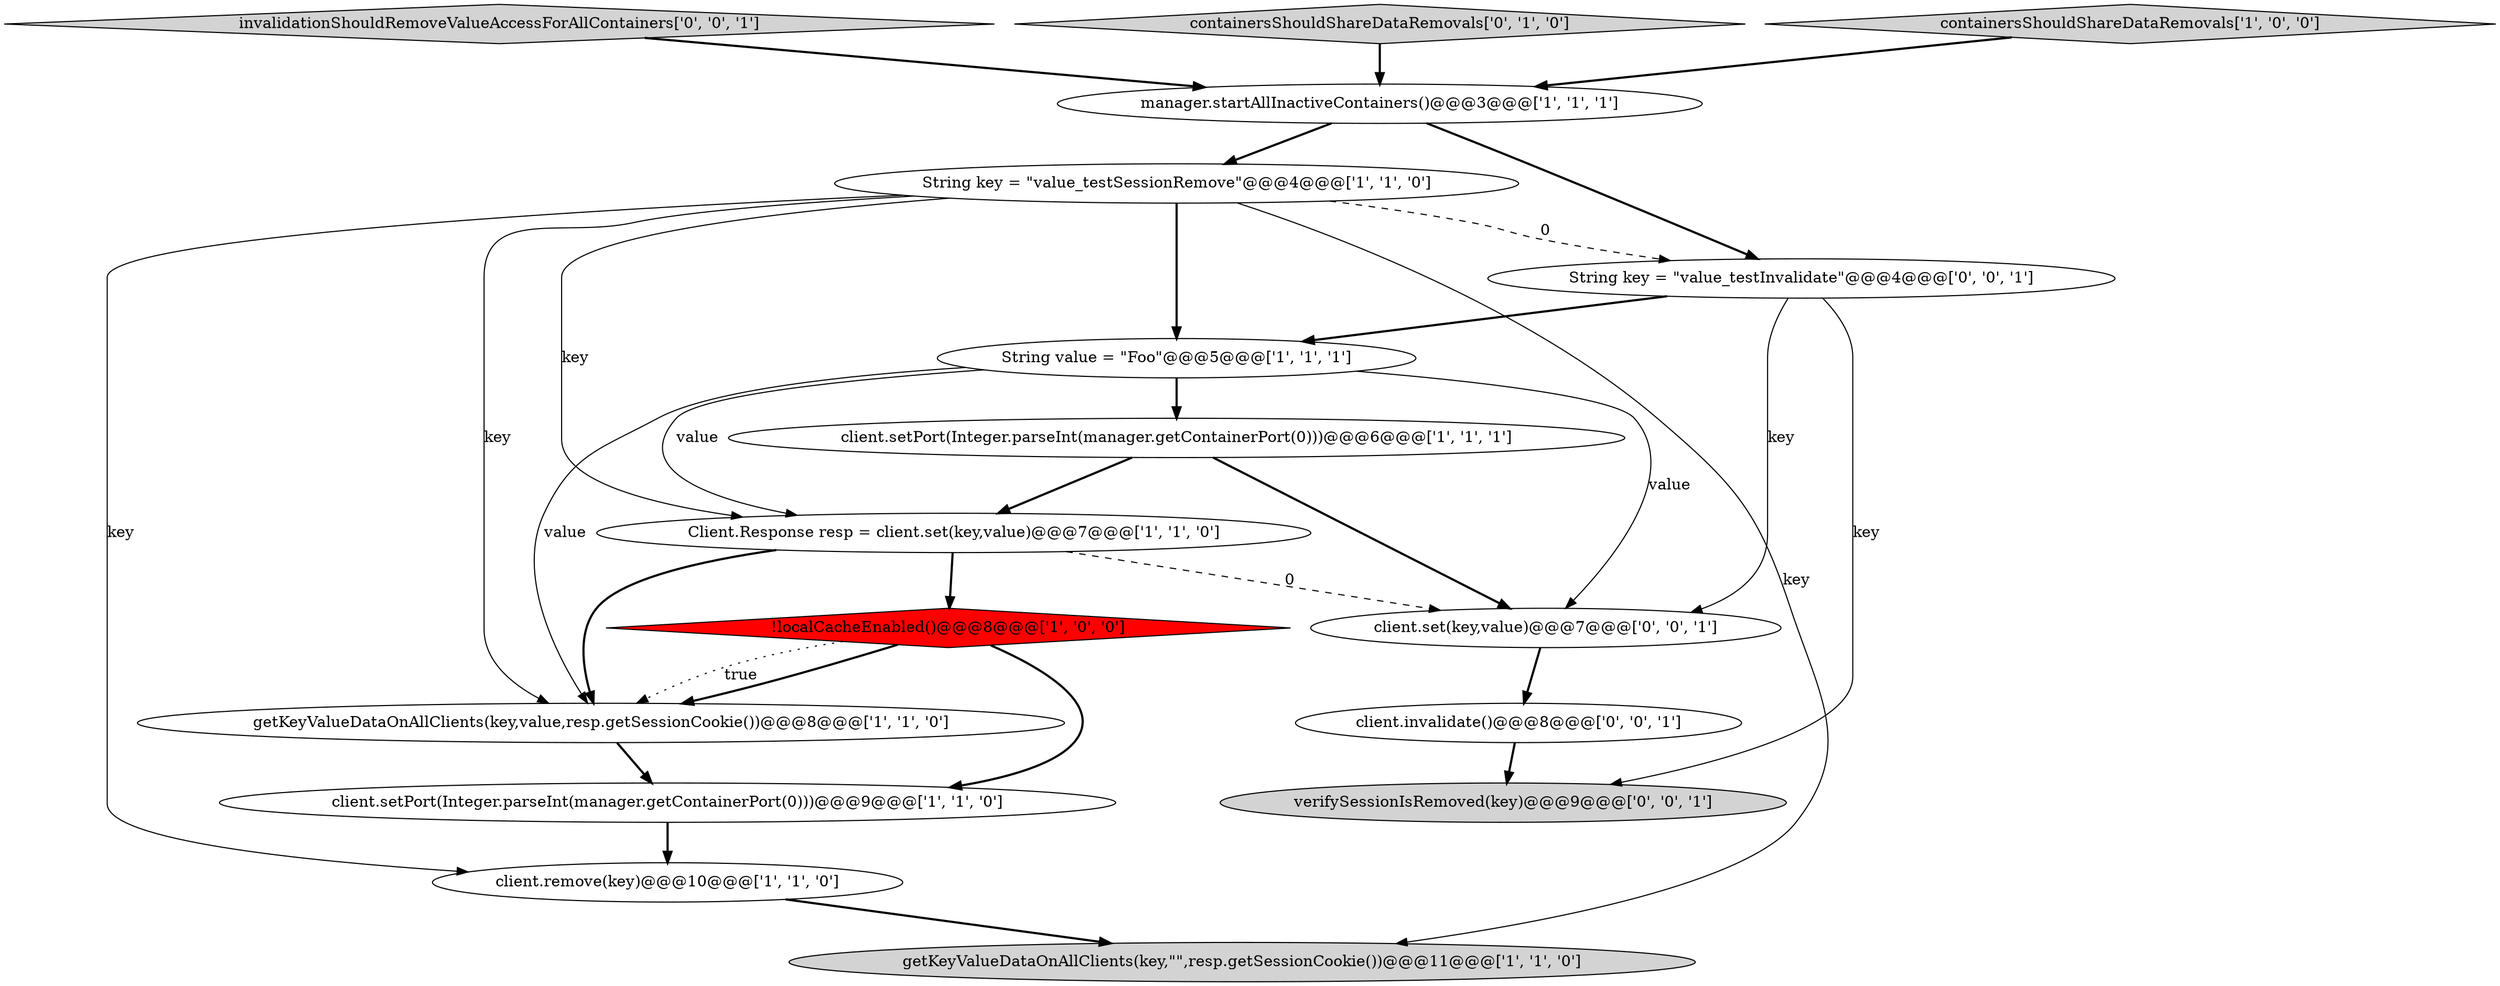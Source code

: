 digraph {
3 [style = filled, label = "getKeyValueDataOnAllClients(key,value,resp.getSessionCookie())@@@8@@@['1', '1', '0']", fillcolor = white, shape = ellipse image = "AAA0AAABBB1BBB"];
2 [style = filled, label = "String key = \"value_testSessionRemove\"@@@4@@@['1', '1', '0']", fillcolor = white, shape = ellipse image = "AAA0AAABBB1BBB"];
13 [style = filled, label = "invalidationShouldRemoveValueAccessForAllContainers['0', '0', '1']", fillcolor = lightgray, shape = diamond image = "AAA0AAABBB3BBB"];
4 [style = filled, label = "client.setPort(Integer.parseInt(manager.getContainerPort(0)))@@@6@@@['1', '1', '1']", fillcolor = white, shape = ellipse image = "AAA0AAABBB1BBB"];
10 [style = filled, label = "manager.startAllInactiveContainers()@@@3@@@['1', '1', '1']", fillcolor = white, shape = ellipse image = "AAA0AAABBB1BBB"];
9 [style = filled, label = "String value = \"Foo\"@@@5@@@['1', '1', '1']", fillcolor = white, shape = ellipse image = "AAA0AAABBB1BBB"];
16 [style = filled, label = "String key = \"value_testInvalidate\"@@@4@@@['0', '0', '1']", fillcolor = white, shape = ellipse image = "AAA0AAABBB3BBB"];
5 [style = filled, label = "!localCacheEnabled()@@@8@@@['1', '0', '0']", fillcolor = red, shape = diamond image = "AAA1AAABBB1BBB"];
11 [style = filled, label = "containersShouldShareDataRemovals['0', '1', '0']", fillcolor = lightgray, shape = diamond image = "AAA0AAABBB2BBB"];
0 [style = filled, label = "getKeyValueDataOnAllClients(key,\"\",resp.getSessionCookie())@@@11@@@['1', '1', '0']", fillcolor = lightgray, shape = ellipse image = "AAA0AAABBB1BBB"];
1 [style = filled, label = "Client.Response resp = client.set(key,value)@@@7@@@['1', '1', '0']", fillcolor = white, shape = ellipse image = "AAA0AAABBB1BBB"];
15 [style = filled, label = "client.invalidate()@@@8@@@['0', '0', '1']", fillcolor = white, shape = ellipse image = "AAA0AAABBB3BBB"];
14 [style = filled, label = "verifySessionIsRemoved(key)@@@9@@@['0', '0', '1']", fillcolor = lightgray, shape = ellipse image = "AAA0AAABBB3BBB"];
12 [style = filled, label = "client.set(key,value)@@@7@@@['0', '0', '1']", fillcolor = white, shape = ellipse image = "AAA0AAABBB3BBB"];
6 [style = filled, label = "client.setPort(Integer.parseInt(manager.getContainerPort(0)))@@@9@@@['1', '1', '0']", fillcolor = white, shape = ellipse image = "AAA0AAABBB1BBB"];
8 [style = filled, label = "containersShouldShareDataRemovals['1', '0', '0']", fillcolor = lightgray, shape = diamond image = "AAA0AAABBB1BBB"];
7 [style = filled, label = "client.remove(key)@@@10@@@['1', '1', '0']", fillcolor = white, shape = ellipse image = "AAA0AAABBB1BBB"];
1->5 [style = bold, label=""];
5->3 [style = bold, label=""];
13->10 [style = bold, label=""];
8->10 [style = bold, label=""];
9->12 [style = solid, label="value"];
2->3 [style = solid, label="key"];
15->14 [style = bold, label=""];
9->4 [style = bold, label=""];
2->1 [style = solid, label="key"];
16->14 [style = solid, label="key"];
12->15 [style = bold, label=""];
1->3 [style = bold, label=""];
3->6 [style = bold, label=""];
7->0 [style = bold, label=""];
9->3 [style = solid, label="value"];
2->9 [style = bold, label=""];
5->3 [style = dotted, label="true"];
16->12 [style = solid, label="key"];
1->12 [style = dashed, label="0"];
5->6 [style = bold, label=""];
10->16 [style = bold, label=""];
9->1 [style = solid, label="value"];
11->10 [style = bold, label=""];
2->7 [style = solid, label="key"];
2->16 [style = dashed, label="0"];
4->12 [style = bold, label=""];
2->0 [style = solid, label="key"];
10->2 [style = bold, label=""];
4->1 [style = bold, label=""];
6->7 [style = bold, label=""];
16->9 [style = bold, label=""];
}
